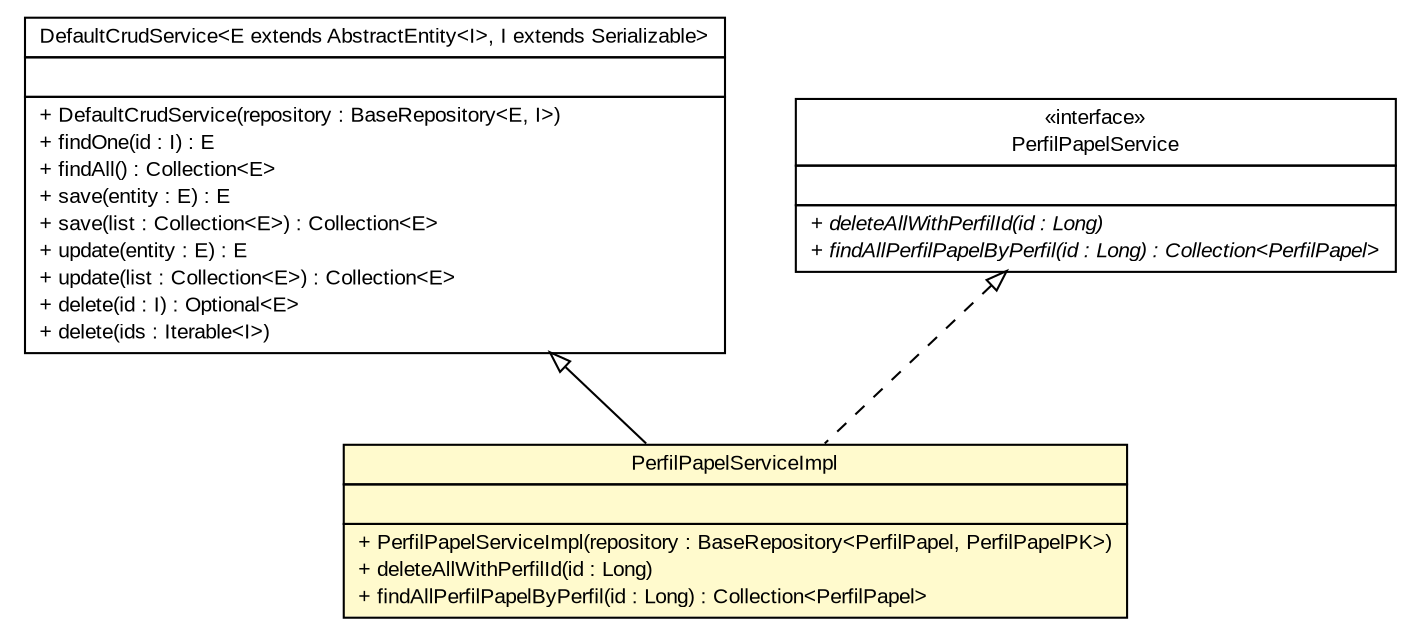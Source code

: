 #!/usr/local/bin/dot
#
# Class diagram 
# Generated by UMLGraph version R5_6 (http://www.umlgraph.org/)
#

digraph G {
	edge [fontname="arial",fontsize=10,labelfontname="arial",labelfontsize=10];
	node [fontname="arial",fontsize=10,shape=plaintext];
	nodesep=0.25;
	ranksep=0.5;
	// br.gov.to.sefaz.business.service.impl.DefaultCrudService<E extends br.gov.to.sefaz.persistence.entity.AbstractEntity<I>, I extends java.io.Serializable>
	c608366 [label=<<table title="br.gov.to.sefaz.business.service.impl.DefaultCrudService" border="0" cellborder="1" cellspacing="0" cellpadding="2" port="p" href="../../../../../business/service/impl/DefaultCrudService.html">
		<tr><td><table border="0" cellspacing="0" cellpadding="1">
<tr><td align="center" balign="center"> DefaultCrudService&lt;E extends AbstractEntity&lt;I&gt;, I extends Serializable&gt; </td></tr>
		</table></td></tr>
		<tr><td><table border="0" cellspacing="0" cellpadding="1">
<tr><td align="left" balign="left">  </td></tr>
		</table></td></tr>
		<tr><td><table border="0" cellspacing="0" cellpadding="1">
<tr><td align="left" balign="left"> + DefaultCrudService(repository : BaseRepository&lt;E, I&gt;) </td></tr>
<tr><td align="left" balign="left"> + findOne(id : I) : E </td></tr>
<tr><td align="left" balign="left"> + findAll() : Collection&lt;E&gt; </td></tr>
<tr><td align="left" balign="left"> + save(entity : E) : E </td></tr>
<tr><td align="left" balign="left"> + save(list : Collection&lt;E&gt;) : Collection&lt;E&gt; </td></tr>
<tr><td align="left" balign="left"> + update(entity : E) : E </td></tr>
<tr><td align="left" balign="left"> + update(list : Collection&lt;E&gt;) : Collection&lt;E&gt; </td></tr>
<tr><td align="left" balign="left"> + delete(id : I) : Optional&lt;E&gt; </td></tr>
<tr><td align="left" balign="left"> + delete(ids : Iterable&lt;I&gt;) </td></tr>
		</table></td></tr>
		</table>>, URL="../../../../../business/service/impl/DefaultCrudService.html", fontname="arial", fontcolor="black", fontsize=10.0];
	// br.gov.to.sefaz.seg.business.gestao.service.PerfilPapelService
	c608482 [label=<<table title="br.gov.to.sefaz.seg.business.gestao.service.PerfilPapelService" border="0" cellborder="1" cellspacing="0" cellpadding="2" port="p" href="../PerfilPapelService.html">
		<tr><td><table border="0" cellspacing="0" cellpadding="1">
<tr><td align="center" balign="center"> &#171;interface&#187; </td></tr>
<tr><td align="center" balign="center"> PerfilPapelService </td></tr>
		</table></td></tr>
		<tr><td><table border="0" cellspacing="0" cellpadding="1">
<tr><td align="left" balign="left">  </td></tr>
		</table></td></tr>
		<tr><td><table border="0" cellspacing="0" cellpadding="1">
<tr><td align="left" balign="left"><font face="arial italic" point-size="10.0"> + deleteAllWithPerfilId(id : Long) </font></td></tr>
<tr><td align="left" balign="left"><font face="arial italic" point-size="10.0"> + findAllPerfilPapelByPerfil(id : Long) : Collection&lt;PerfilPapel&gt; </font></td></tr>
		</table></td></tr>
		</table>>, URL="../PerfilPapelService.html", fontname="arial", fontcolor="black", fontsize=10.0];
	// br.gov.to.sefaz.seg.business.gestao.service.impl.PerfilPapelServiceImpl
	c608516 [label=<<table title="br.gov.to.sefaz.seg.business.gestao.service.impl.PerfilPapelServiceImpl" border="0" cellborder="1" cellspacing="0" cellpadding="2" port="p" bgcolor="lemonChiffon" href="./PerfilPapelServiceImpl.html">
		<tr><td><table border="0" cellspacing="0" cellpadding="1">
<tr><td align="center" balign="center"> PerfilPapelServiceImpl </td></tr>
		</table></td></tr>
		<tr><td><table border="0" cellspacing="0" cellpadding="1">
<tr><td align="left" balign="left">  </td></tr>
		</table></td></tr>
		<tr><td><table border="0" cellspacing="0" cellpadding="1">
<tr><td align="left" balign="left"> + PerfilPapelServiceImpl(repository : BaseRepository&lt;PerfilPapel, PerfilPapelPK&gt;) </td></tr>
<tr><td align="left" balign="left"> + deleteAllWithPerfilId(id : Long) </td></tr>
<tr><td align="left" balign="left"> + findAllPerfilPapelByPerfil(id : Long) : Collection&lt;PerfilPapel&gt; </td></tr>
		</table></td></tr>
		</table>>, URL="./PerfilPapelServiceImpl.html", fontname="arial", fontcolor="black", fontsize=10.0];
	//br.gov.to.sefaz.seg.business.gestao.service.impl.PerfilPapelServiceImpl extends br.gov.to.sefaz.business.service.impl.DefaultCrudService<br.gov.to.sefaz.seg.persistence.entity.PerfilPapel, br.gov.to.sefaz.seg.persistence.entity.PerfilPapelPK>
	c608366:p -> c608516:p [dir=back,arrowtail=empty];
	//br.gov.to.sefaz.seg.business.gestao.service.impl.PerfilPapelServiceImpl implements br.gov.to.sefaz.seg.business.gestao.service.PerfilPapelService
	c608482:p -> c608516:p [dir=back,arrowtail=empty,style=dashed];
}

